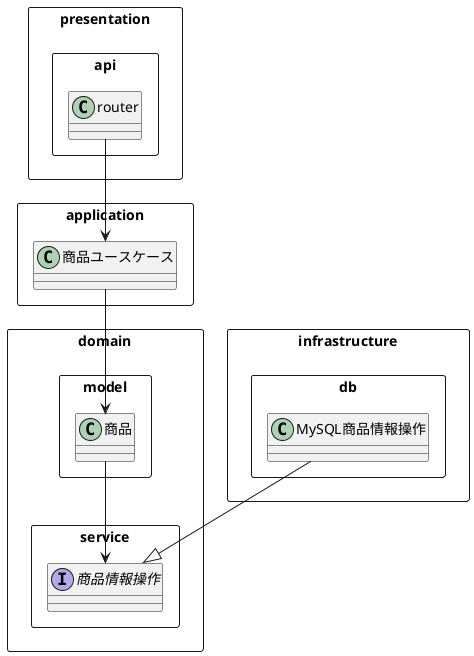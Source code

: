 @startuml class

package presentation <<Rectangle>> {
    package api <<Rectangle>> {
        class router
    }
}

package infrastructure <<Rectangle>> {
    package db <<Rectangle>> {
        class MySQL商品情報操作
    }
}

package application <<Rectangle>> {
    class 商品ユースケース
}

package domain <<Rectangle>> {
    package service <<Rectangle>> {
        Interface 商品情報操作
    }

    package model <<Rectangle>> {
        class 商品
    }
}

router --> 商品ユースケース
商品ユースケース --> 商品
商品 --> 商品情報操作
MySQL商品情報操作 --|> 商品情報操作

@enduml
